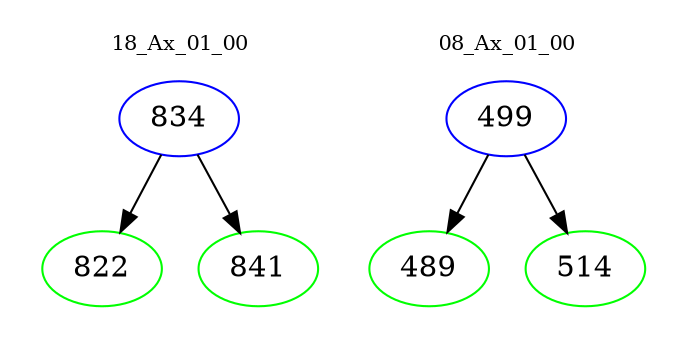 digraph{
subgraph cluster_0 {
color = white
label = "18_Ax_01_00";
fontsize=10;
T0_834 [label="834", color="blue"]
T0_834 -> T0_822 [color="black"]
T0_822 [label="822", color="green"]
T0_834 -> T0_841 [color="black"]
T0_841 [label="841", color="green"]
}
subgraph cluster_1 {
color = white
label = "08_Ax_01_00";
fontsize=10;
T1_499 [label="499", color="blue"]
T1_499 -> T1_489 [color="black"]
T1_489 [label="489", color="green"]
T1_499 -> T1_514 [color="black"]
T1_514 [label="514", color="green"]
}
}
